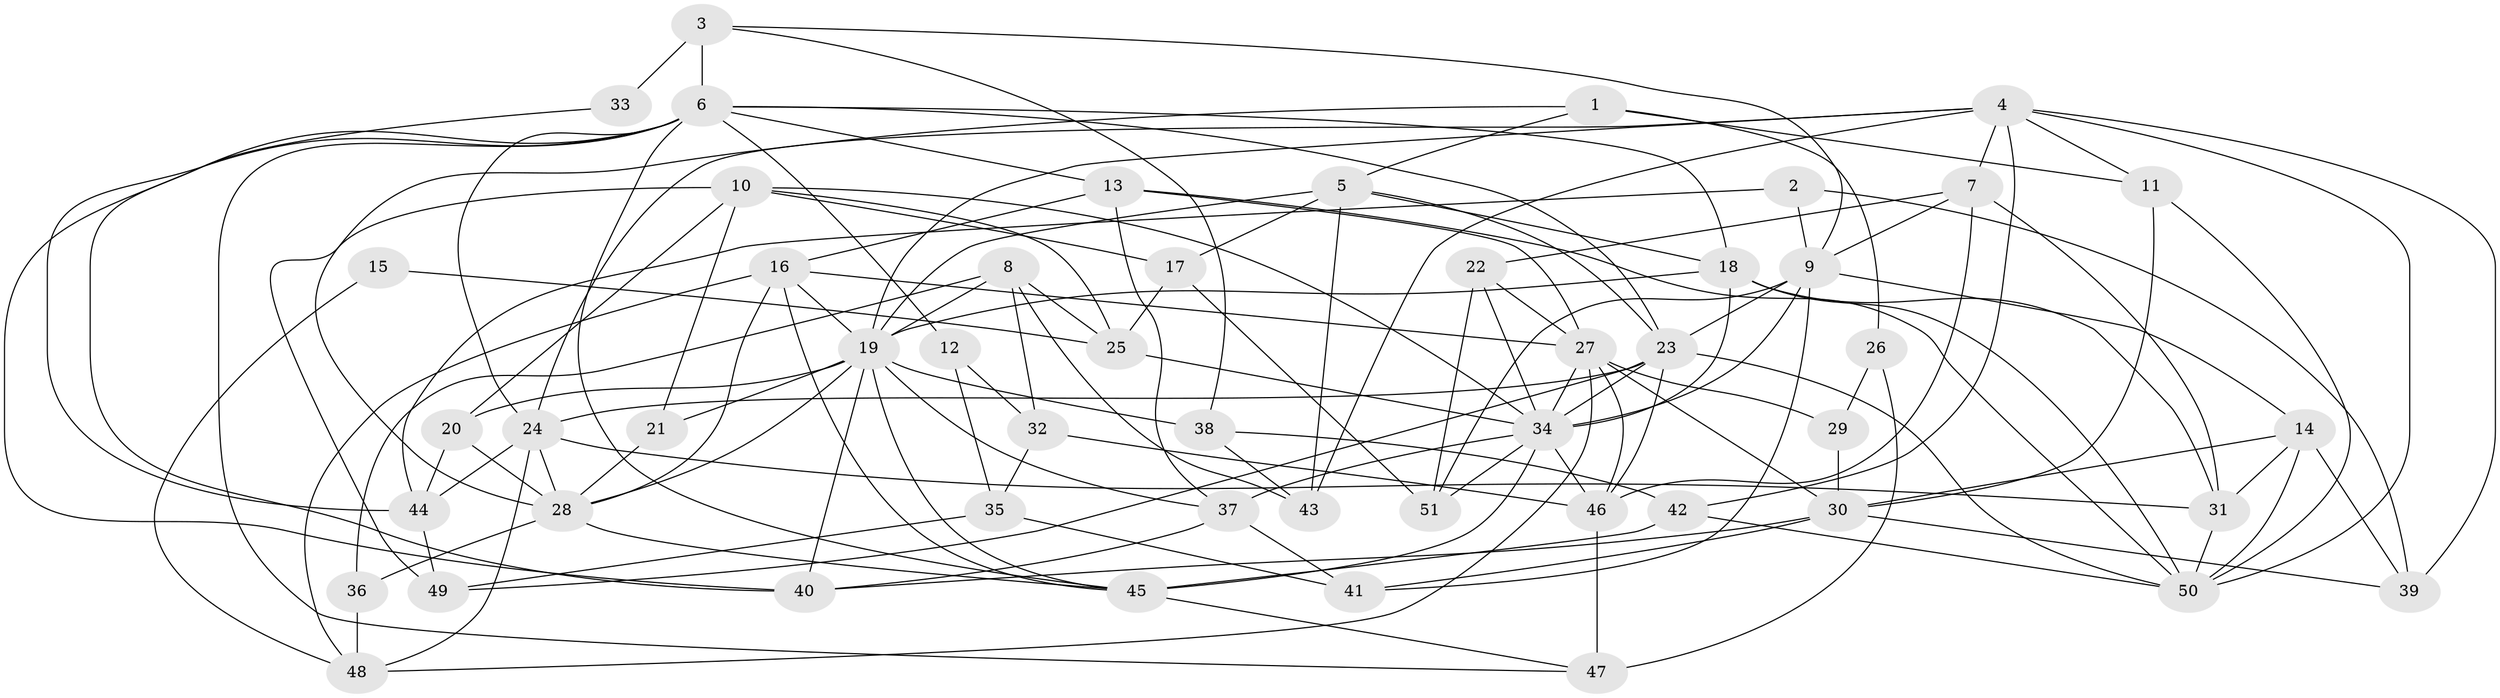 // original degree distribution, {5: 0.1485148514851485, 4: 0.31683168316831684, 2: 0.12871287128712872, 3: 0.27722772277227725, 6: 0.06930693069306931, 9: 0.0297029702970297, 7: 0.019801980198019802, 8: 0.009900990099009901}
// Generated by graph-tools (version 1.1) at 2025/37/03/04/25 23:37:11]
// undirected, 51 vertices, 134 edges
graph export_dot {
  node [color=gray90,style=filled];
  1;
  2;
  3;
  4;
  5;
  6;
  7;
  8;
  9;
  10;
  11;
  12;
  13;
  14;
  15;
  16;
  17;
  18;
  19;
  20;
  21;
  22;
  23;
  24;
  25;
  26;
  27;
  28;
  29;
  30;
  31;
  32;
  33;
  34;
  35;
  36;
  37;
  38;
  39;
  40;
  41;
  42;
  43;
  44;
  45;
  46;
  47;
  48;
  49;
  50;
  51;
  1 -- 5 [weight=1.0];
  1 -- 11 [weight=1.0];
  1 -- 26 [weight=1.0];
  1 -- 28 [weight=1.0];
  2 -- 9 [weight=1.0];
  2 -- 39 [weight=1.0];
  2 -- 44 [weight=2.0];
  3 -- 6 [weight=1.0];
  3 -- 9 [weight=1.0];
  3 -- 33 [weight=2.0];
  3 -- 38 [weight=1.0];
  4 -- 7 [weight=1.0];
  4 -- 11 [weight=1.0];
  4 -- 19 [weight=1.0];
  4 -- 24 [weight=1.0];
  4 -- 39 [weight=1.0];
  4 -- 42 [weight=1.0];
  4 -- 43 [weight=1.0];
  4 -- 50 [weight=1.0];
  5 -- 17 [weight=1.0];
  5 -- 18 [weight=1.0];
  5 -- 19 [weight=1.0];
  5 -- 23 [weight=2.0];
  5 -- 43 [weight=1.0];
  6 -- 12 [weight=1.0];
  6 -- 13 [weight=1.0];
  6 -- 18 [weight=1.0];
  6 -- 23 [weight=1.0];
  6 -- 24 [weight=1.0];
  6 -- 40 [weight=1.0];
  6 -- 44 [weight=1.0];
  6 -- 45 [weight=1.0];
  6 -- 47 [weight=1.0];
  7 -- 9 [weight=1.0];
  7 -- 22 [weight=2.0];
  7 -- 31 [weight=1.0];
  7 -- 46 [weight=1.0];
  8 -- 19 [weight=2.0];
  8 -- 25 [weight=1.0];
  8 -- 32 [weight=1.0];
  8 -- 36 [weight=1.0];
  8 -- 43 [weight=2.0];
  9 -- 14 [weight=1.0];
  9 -- 23 [weight=1.0];
  9 -- 34 [weight=1.0];
  9 -- 41 [weight=1.0];
  9 -- 51 [weight=1.0];
  10 -- 17 [weight=1.0];
  10 -- 20 [weight=1.0];
  10 -- 21 [weight=1.0];
  10 -- 25 [weight=1.0];
  10 -- 34 [weight=1.0];
  10 -- 49 [weight=1.0];
  11 -- 30 [weight=1.0];
  11 -- 50 [weight=1.0];
  12 -- 32 [weight=1.0];
  12 -- 35 [weight=1.0];
  13 -- 16 [weight=1.0];
  13 -- 27 [weight=1.0];
  13 -- 37 [weight=1.0];
  13 -- 50 [weight=1.0];
  14 -- 30 [weight=1.0];
  14 -- 31 [weight=2.0];
  14 -- 39 [weight=1.0];
  14 -- 50 [weight=1.0];
  15 -- 25 [weight=1.0];
  15 -- 48 [weight=1.0];
  16 -- 19 [weight=1.0];
  16 -- 27 [weight=1.0];
  16 -- 28 [weight=1.0];
  16 -- 45 [weight=1.0];
  16 -- 48 [weight=1.0];
  17 -- 25 [weight=1.0];
  17 -- 51 [weight=1.0];
  18 -- 19 [weight=1.0];
  18 -- 31 [weight=1.0];
  18 -- 34 [weight=1.0];
  18 -- 50 [weight=1.0];
  19 -- 20 [weight=1.0];
  19 -- 21 [weight=1.0];
  19 -- 28 [weight=1.0];
  19 -- 37 [weight=1.0];
  19 -- 38 [weight=1.0];
  19 -- 40 [weight=1.0];
  19 -- 45 [weight=1.0];
  20 -- 28 [weight=1.0];
  20 -- 44 [weight=1.0];
  21 -- 28 [weight=2.0];
  22 -- 27 [weight=1.0];
  22 -- 34 [weight=1.0];
  22 -- 51 [weight=1.0];
  23 -- 24 [weight=1.0];
  23 -- 34 [weight=1.0];
  23 -- 46 [weight=2.0];
  23 -- 49 [weight=1.0];
  23 -- 50 [weight=1.0];
  24 -- 28 [weight=1.0];
  24 -- 31 [weight=1.0];
  24 -- 44 [weight=1.0];
  24 -- 48 [weight=1.0];
  25 -- 34 [weight=2.0];
  26 -- 29 [weight=1.0];
  26 -- 47 [weight=1.0];
  27 -- 29 [weight=1.0];
  27 -- 30 [weight=1.0];
  27 -- 34 [weight=2.0];
  27 -- 46 [weight=1.0];
  27 -- 48 [weight=1.0];
  28 -- 36 [weight=1.0];
  28 -- 45 [weight=1.0];
  29 -- 30 [weight=2.0];
  30 -- 39 [weight=1.0];
  30 -- 40 [weight=1.0];
  30 -- 41 [weight=1.0];
  31 -- 50 [weight=1.0];
  32 -- 35 [weight=1.0];
  32 -- 46 [weight=2.0];
  33 -- 40 [weight=1.0];
  34 -- 37 [weight=1.0];
  34 -- 45 [weight=2.0];
  34 -- 46 [weight=1.0];
  34 -- 51 [weight=1.0];
  35 -- 41 [weight=1.0];
  35 -- 49 [weight=1.0];
  36 -- 48 [weight=1.0];
  37 -- 40 [weight=1.0];
  37 -- 41 [weight=1.0];
  38 -- 42 [weight=1.0];
  38 -- 43 [weight=1.0];
  42 -- 45 [weight=1.0];
  42 -- 50 [weight=1.0];
  44 -- 49 [weight=1.0];
  45 -- 47 [weight=1.0];
  46 -- 47 [weight=2.0];
}
